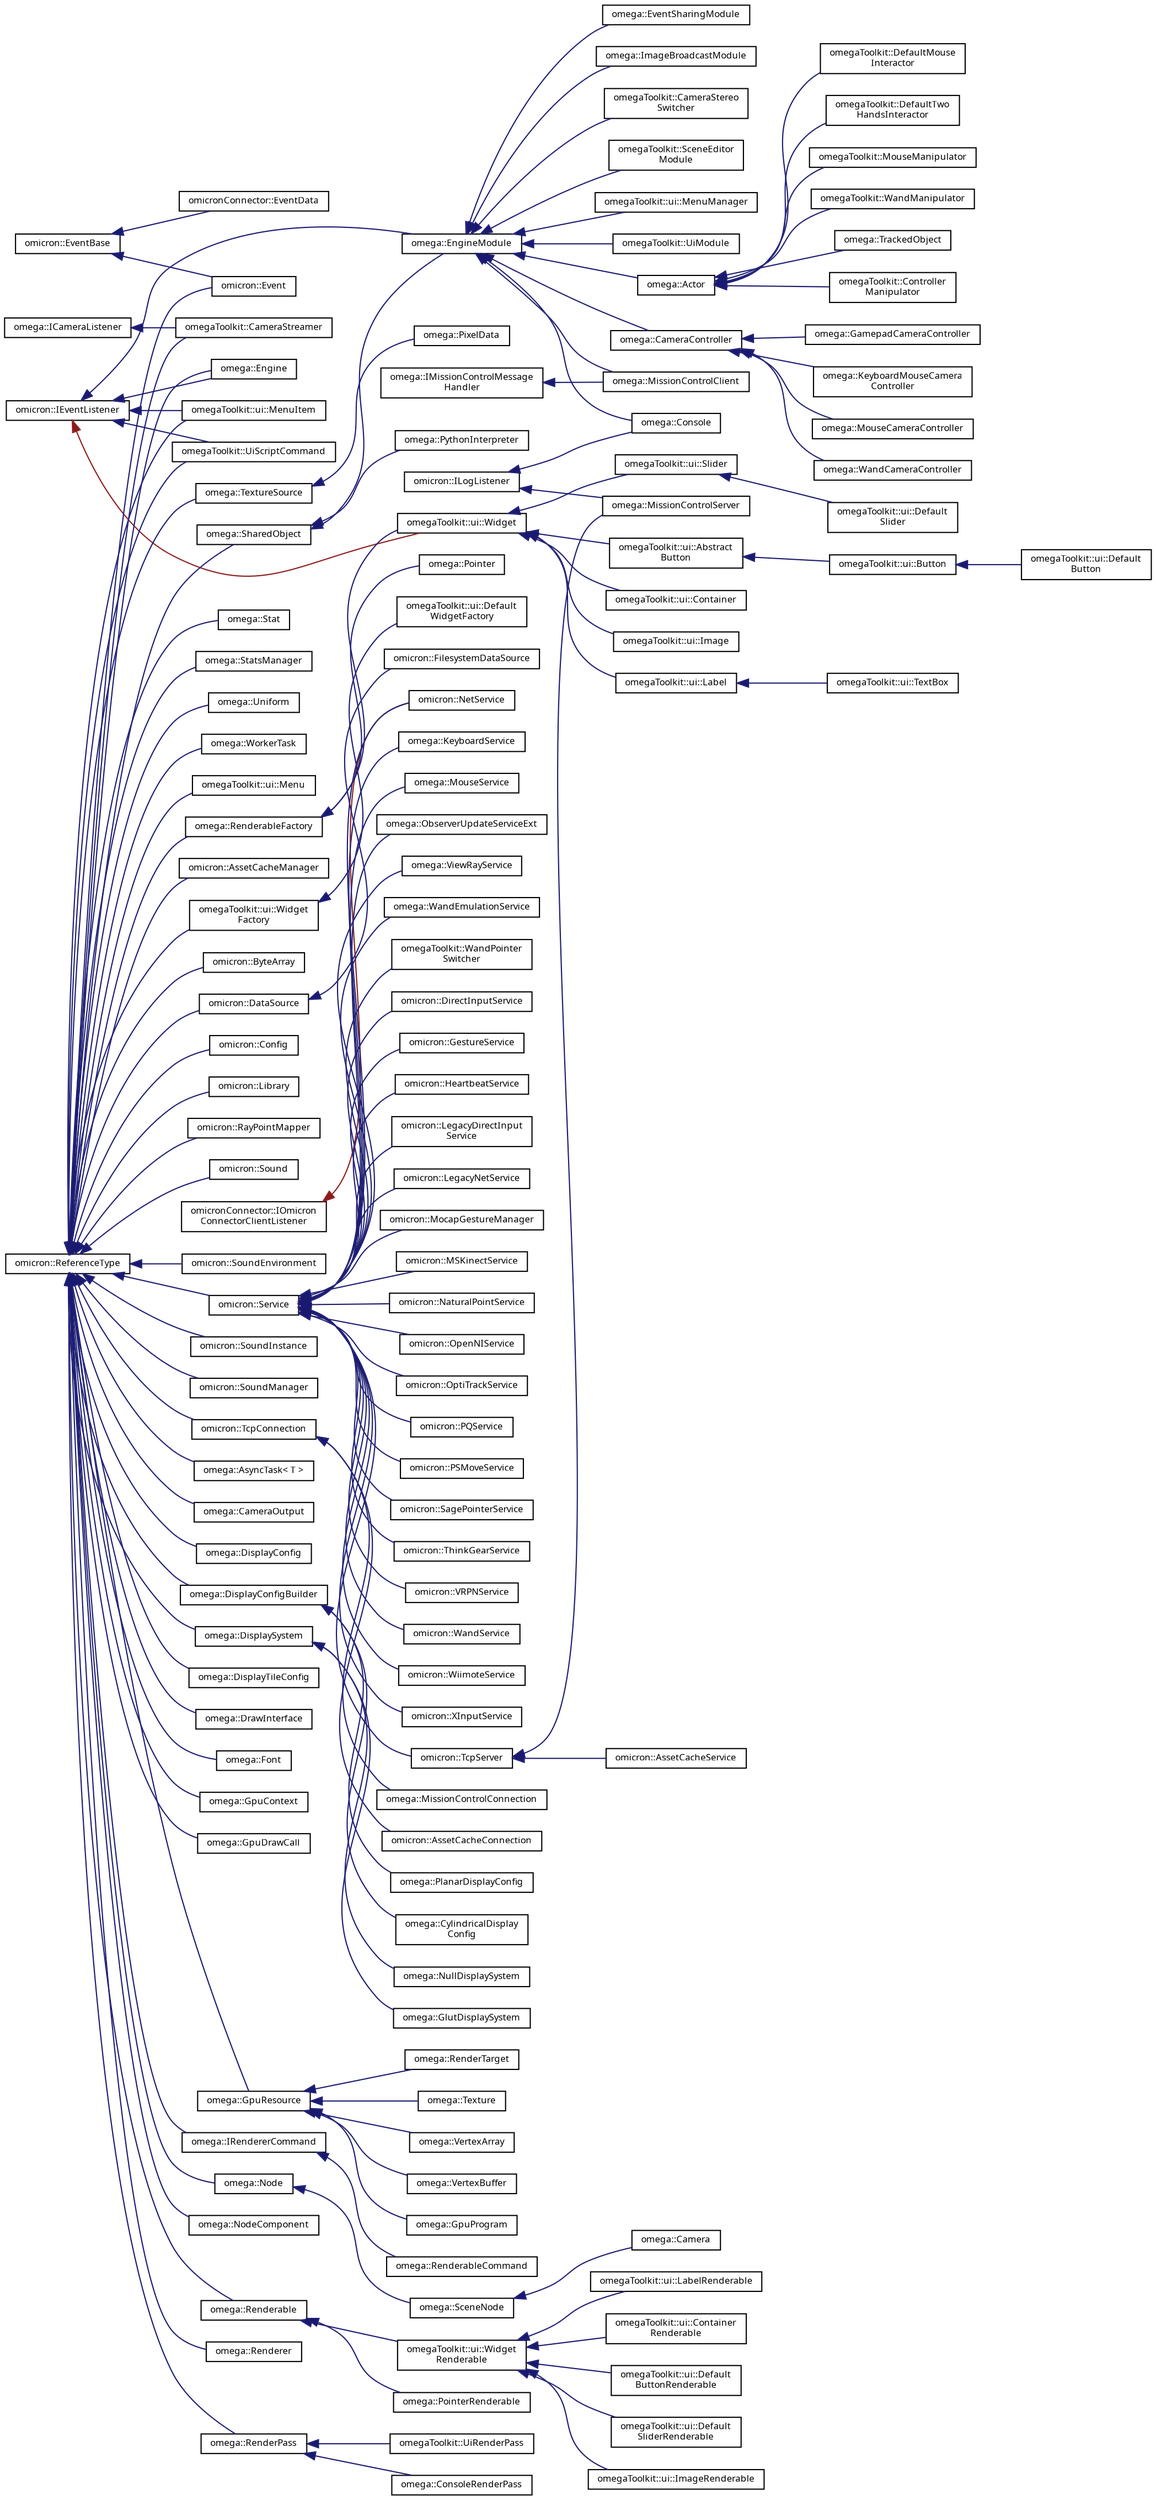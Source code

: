 digraph "Graphical Class Hierarchy"
{
  bgcolor="transparent";
  edge [fontname="FreeSans.ttf",fontsize="8",labelfontname="FreeSans.ttf",labelfontsize="8"];
  node [fontname="FreeSans.ttf",fontsize="8",shape=record];
  rankdir="LR";
  Node1 [label="omicron::EventBase",height=0.2,width=0.4,color="black",URL="$classomicron_1_1_event_base.html"];
  Node1 -> Node2 [dir="back",color="midnightblue",fontsize="8",style="solid",fontname="FreeSans.ttf"];
  Node2 [label="omicron::Event",height=0.2,width=0.4,color="black",URL="$classomicron_1_1_event.html",tooltip="Events are generated by Service instances. "];
  Node1 -> Node3 [dir="back",color="midnightblue",fontsize="8",style="solid",fontname="FreeSans.ttf"];
  Node3 [label="omicronConnector::EventData",height=0.2,width=0.4,color="black",URL="$structomicron_connector_1_1_event_data.html"];
  Node4 [label="omega::ICameraListener",height=0.2,width=0.4,color="black",URL="$classomega_1_1_i_camera_listener.html",tooltip="Implements a listener that can be attached to cameras to listen to draw methods. "];
  Node4 -> Node5 [dir="back",color="midnightblue",fontsize="8",style="solid",fontname="FreeSans.ttf"];
  Node5 [label="omegaToolkit::CameraStreamer",height=0.2,width=0.4,color="black",URL="$classomega_toolkit_1_1_camera_streamer.html",tooltip="A camera listener that uses plug-ins to encode rendered frames into video streams. "];
  Node6 [label="omicron::IEventListener",height=0.2,width=0.4,color="black",URL="$classomicron_1_1_i_event_listener.html",tooltip="The IEventListener interface is implemented by objects that can receive and process events..."];
  Node6 -> Node7 [dir="back",color="midnightblue",fontsize="8",style="solid",fontname="FreeSans.ttf"];
  Node7 [label="omega::Engine",height=0.2,width=0.4,color="black",URL="$classomega_1_1_engine.html",tooltip="The omegalib Engine is the core runtime component of omegalib. "];
  Node6 -> Node8 [dir="back",color="midnightblue",fontsize="8",style="solid",fontname="FreeSans.ttf"];
  Node8 [label="omega::EngineModule",height=0.2,width=0.4,color="black",URL="$classomega_1_1_engine_module.html",tooltip="Base class for engine modules Engine modules are classes that can be attached to the engine and recei..."];
  Node8 -> Node9 [dir="back",color="midnightblue",fontsize="8",style="solid",fontname="FreeSans.ttf"];
  Node9 [label="omega::Actor",height=0.2,width=0.4,color="black",URL="$classomega_1_1_actor.html",tooltip="A specialied EngineModule used to control objects in a scene and define custom behaviors. "];
  Node9 -> Node10 [dir="back",color="midnightblue",fontsize="8",style="solid",fontname="FreeSans.ttf"];
  Node10 [label="omega::TrackedObject",height=0.2,width=0.4,color="black",URL="$classomega_1_1_tracked_object.html",tooltip="Implements an Actor that sets the position and orientation of a scene node based on a events generate..."];
  Node9 -> Node11 [dir="back",color="midnightblue",fontsize="8",style="solid",fontname="FreeSans.ttf"];
  Node11 [label="omegaToolkit::Controller\lManipulator",height=0.2,width=0.4,color="black",URL="$classomega_toolkit_1_1_controller_manipulator.html"];
  Node9 -> Node12 [dir="back",color="midnightblue",fontsize="8",style="solid",fontname="FreeSans.ttf"];
  Node12 [label="omegaToolkit::DefaultMouse\lInteractor",height=0.2,width=0.4,color="black",URL="$classomega_toolkit_1_1_default_mouse_interactor.html"];
  Node9 -> Node13 [dir="back",color="midnightblue",fontsize="8",style="solid",fontname="FreeSans.ttf"];
  Node13 [label="omegaToolkit::DefaultTwo\lHandsInteractor",height=0.2,width=0.4,color="black",URL="$classomega_toolkit_1_1_default_two_hands_interactor.html"];
  Node9 -> Node14 [dir="back",color="midnightblue",fontsize="8",style="solid",fontname="FreeSans.ttf"];
  Node14 [label="omegaToolkit::MouseManipulator",height=0.2,width=0.4,color="black",URL="$classomega_toolkit_1_1_mouse_manipulator.html"];
  Node9 -> Node15 [dir="back",color="midnightblue",fontsize="8",style="solid",fontname="FreeSans.ttf"];
  Node15 [label="omegaToolkit::WandManipulator",height=0.2,width=0.4,color="black",URL="$classomega_toolkit_1_1_wand_manipulator.html",tooltip="Implements a wand node manipulator. "];
  Node8 -> Node16 [dir="back",color="midnightblue",fontsize="8",style="solid",fontname="FreeSans.ttf"];
  Node16 [label="omega::CameraController",height=0.2,width=0.4,color="black",URL="$classomega_1_1_camera_controller.html"];
  Node16 -> Node17 [dir="back",color="midnightblue",fontsize="8",style="solid",fontname="FreeSans.ttf"];
  Node17 [label="omega::GamepadCameraController",height=0.2,width=0.4,color="black",URL="$classomega_1_1_gamepad_camera_controller.html"];
  Node16 -> Node18 [dir="back",color="midnightblue",fontsize="8",style="solid",fontname="FreeSans.ttf"];
  Node18 [label="omega::KeyboardMouseCamera\lController",height=0.2,width=0.4,color="black",URL="$classomega_1_1_keyboard_mouse_camera_controller.html",tooltip="Implements a camera controller using mouse and keyboard in FPS style: WASD keys are used to move..."];
  Node16 -> Node19 [dir="back",color="midnightblue",fontsize="8",style="solid",fontname="FreeSans.ttf"];
  Node19 [label="omega::MouseCameraController",height=0.2,width=0.4,color="black",URL="$classomega_1_1_mouse_camera_controller.html"];
  Node16 -> Node20 [dir="back",color="midnightblue",fontsize="8",style="solid",fontname="FreeSans.ttf"];
  Node20 [label="omega::WandCameraController",height=0.2,width=0.4,color="black",URL="$classomega_1_1_wand_camera_controller.html"];
  Node8 -> Node21 [dir="back",color="midnightblue",fontsize="8",style="solid",fontname="FreeSans.ttf"];
  Node21 [label="omega::Console",height=0.2,width=0.4,color="black",URL="$classomega_1_1_console.html"];
  Node8 -> Node22 [dir="back",color="midnightblue",fontsize="8",style="solid",fontname="FreeSans.ttf"];
  Node22 [label="omega::EventSharingModule",height=0.2,width=0.4,color="black",URL="$classomega_1_1_event_sharing_module.html"];
  Node8 -> Node23 [dir="back",color="midnightblue",fontsize="8",style="solid",fontname="FreeSans.ttf"];
  Node23 [label="omega::ImageBroadcastModule",height=0.2,width=0.4,color="black",URL="$classomega_1_1_image_broadcast_module.html"];
  Node8 -> Node24 [dir="back",color="midnightblue",fontsize="8",style="solid",fontname="FreeSans.ttf"];
  Node24 [label="omega::MissionControlClient",height=0.2,width=0.4,color="black",URL="$classomega_1_1_mission_control_client.html"];
  Node8 -> Node25 [dir="back",color="midnightblue",fontsize="8",style="solid",fontname="FreeSans.ttf"];
  Node25 [label="omegaToolkit::CameraStereo\lSwitcher",height=0.2,width=0.4,color="black",URL="$classomega_toolkit_1_1_camera_stereo_switcher.html",tooltip="A module that switches an application stereo mode on or off based on it&#39;s tracker position and orient..."];
  Node8 -> Node26 [dir="back",color="midnightblue",fontsize="8",style="solid",fontname="FreeSans.ttf"];
  Node26 [label="omegaToolkit::SceneEditor\lModule",height=0.2,width=0.4,color="black",URL="$classomega_toolkit_1_1_scene_editor_module.html"];
  Node8 -> Node27 [dir="back",color="midnightblue",fontsize="8",style="solid",fontname="FreeSans.ttf"];
  Node27 [label="omegaToolkit::ui::MenuManager",height=0.2,width=0.4,color="black",URL="$classomega_toolkit_1_1ui_1_1_menu_manager.html"];
  Node8 -> Node28 [dir="back",color="midnightblue",fontsize="8",style="solid",fontname="FreeSans.ttf"];
  Node28 [label="omegaToolkit::UiModule",height=0.2,width=0.4,color="black",URL="$classomega_toolkit_1_1_ui_module.html"];
  Node6 -> Node29 [dir="back",color="midnightblue",fontsize="8",style="solid",fontname="FreeSans.ttf"];
  Node29 [label="omegaToolkit::ui::MenuItem",height=0.2,width=0.4,color="black",URL="$classomega_toolkit_1_1ui_1_1_menu_item.html"];
  Node6 -> Node30 [dir="back",color="firebrick4",fontsize="8",style="solid",fontname="FreeSans.ttf"];
  Node30 [label="omegaToolkit::ui::Widget",height=0.2,width=0.4,color="black",URL="$classomega_toolkit_1_1ui_1_1_widget.html"];
  Node30 -> Node31 [dir="back",color="midnightblue",fontsize="8",style="solid",fontname="FreeSans.ttf"];
  Node31 [label="omegaToolkit::ui::Abstract\lButton",height=0.2,width=0.4,color="black",URL="$classomega_toolkit_1_1ui_1_1_abstract_button.html"];
  Node31 -> Node32 [dir="back",color="midnightblue",fontsize="8",style="solid",fontname="FreeSans.ttf"];
  Node32 [label="omegaToolkit::ui::Button",height=0.2,width=0.4,color="black",URL="$classomega_toolkit_1_1ui_1_1_button.html"];
  Node32 -> Node33 [dir="back",color="midnightblue",fontsize="8",style="solid",fontname="FreeSans.ttf"];
  Node33 [label="omegaToolkit::ui::Default\lButton",height=0.2,width=0.4,color="black",URL="$classomega_toolkit_1_1ui_1_1_default_button.html"];
  Node30 -> Node34 [dir="back",color="midnightblue",fontsize="8",style="solid",fontname="FreeSans.ttf"];
  Node34 [label="omegaToolkit::ui::Container",height=0.2,width=0.4,color="black",URL="$classomega_toolkit_1_1ui_1_1_container.html"];
  Node30 -> Node35 [dir="back",color="midnightblue",fontsize="8",style="solid",fontname="FreeSans.ttf"];
  Node35 [label="omegaToolkit::ui::Image",height=0.2,width=0.4,color="black",URL="$classomega_toolkit_1_1ui_1_1_image.html"];
  Node30 -> Node36 [dir="back",color="midnightblue",fontsize="8",style="solid",fontname="FreeSans.ttf"];
  Node36 [label="omegaToolkit::ui::Label",height=0.2,width=0.4,color="black",URL="$classomega_toolkit_1_1ui_1_1_label.html"];
  Node36 -> Node37 [dir="back",color="midnightblue",fontsize="8",style="solid",fontname="FreeSans.ttf"];
  Node37 [label="omegaToolkit::ui::TextBox",height=0.2,width=0.4,color="black",URL="$classomega_toolkit_1_1ui_1_1_text_box.html"];
  Node30 -> Node38 [dir="back",color="midnightblue",fontsize="8",style="solid",fontname="FreeSans.ttf"];
  Node38 [label="omegaToolkit::ui::Slider",height=0.2,width=0.4,color="black",URL="$classomega_toolkit_1_1ui_1_1_slider.html"];
  Node38 -> Node39 [dir="back",color="midnightblue",fontsize="8",style="solid",fontname="FreeSans.ttf"];
  Node39 [label="omegaToolkit::ui::Default\lSlider",height=0.2,width=0.4,color="black",URL="$classomega_toolkit_1_1ui_1_1_default_slider.html"];
  Node6 -> Node40 [dir="back",color="midnightblue",fontsize="8",style="solid",fontname="FreeSans.ttf"];
  Node40 [label="omegaToolkit::UiScriptCommand",height=0.2,width=0.4,color="black",URL="$classomega_toolkit_1_1_ui_script_command.html"];
  Node41 [label="omicron::ILogListener",height=0.2,width=0.4,color="black",URL="$classomicron_1_1_i_log_listener.html"];
  Node41 -> Node21 [dir="back",color="midnightblue",fontsize="8",style="solid",fontname="FreeSans.ttf"];
  Node41 -> Node42 [dir="back",color="midnightblue",fontsize="8",style="solid",fontname="FreeSans.ttf"];
  Node42 [label="omega::MissionControlServer",height=0.2,width=0.4,color="black",URL="$classomega_1_1_mission_control_server.html"];
  Node43 [label="omega::IMissionControlMessage\lHandler",height=0.2,width=0.4,color="black",URL="$classomega_1_1_i_mission_control_message_handler.html",tooltip="Interface for classes that handle mission control messages. "];
  Node43 -> Node24 [dir="back",color="midnightblue",fontsize="8",style="solid",fontname="FreeSans.ttf"];
  Node44 [label="omicronConnector::IOmicron\lConnectorClientListener",height=0.2,width=0.4,color="black",URL="$classomicron_connector_1_1_i_omicron_connector_client_listener.html"];
  Node44 -> Node45 [dir="back",color="firebrick4",fontsize="8",style="solid",fontname="FreeSans.ttf"];
  Node45 [label="omicron::NetService",height=0.2,width=0.4,color="black",URL="$classomicron_1_1_net_service.html"];
  Node46 [label="omicron::ReferenceType",height=0.2,width=0.4,color="black",URL="$classomicron_1_1_reference_type.html",tooltip="Implements a base class for reference-counted types. "];
  Node46 -> Node47 [dir="back",color="midnightblue",fontsize="8",style="solid",fontname="FreeSans.ttf"];
  Node47 [label="omega::AsyncTask\< T \>",height=0.2,width=0.4,color="black",URL="$classomega_1_1_async_task.html"];
  Node46 -> Node48 [dir="back",color="midnightblue",fontsize="8",style="solid",fontname="FreeSans.ttf"];
  Node48 [label="omega::CameraOutput",height=0.2,width=0.4,color="black",URL="$classomega_1_1_camera_output.html",tooltip="The Camera output class is used to simplify and optimize reading back   rendered frames to main memor..."];
  Node46 -> Node49 [dir="back",color="midnightblue",fontsize="8",style="solid",fontname="FreeSans.ttf"];
  Node49 [label="omega::DisplayConfig",height=0.2,width=0.4,color="black",URL="$classomega_1_1_display_config.html",tooltip="Stores omegalib display configuration data. "];
  Node46 -> Node50 [dir="back",color="midnightblue",fontsize="8",style="solid",fontname="FreeSans.ttf"];
  Node50 [label="omega::DisplayConfigBuilder",height=0.2,width=0.4,color="black",URL="$classomega_1_1_display_config_builder.html",tooltip="Interface for display configuration generators. "];
  Node50 -> Node51 [dir="back",color="midnightblue",fontsize="8",style="solid",fontname="FreeSans.ttf"];
  Node51 [label="omega::CylindricalDisplay\lConfig",height=0.2,width=0.4,color="black",URL="$classomega_1_1_cylindrical_display_config.html"];
  Node50 -> Node52 [dir="back",color="midnightblue",fontsize="8",style="solid",fontname="FreeSans.ttf"];
  Node52 [label="omega::PlanarDisplayConfig",height=0.2,width=0.4,color="black",URL="$classomega_1_1_planar_display_config.html"];
  Node46 -> Node53 [dir="back",color="midnightblue",fontsize="8",style="solid",fontname="FreeSans.ttf"];
  Node53 [label="omega::DisplaySystem",height=0.2,width=0.4,color="black",URL="$classomega_1_1_display_system.html"];
  Node53 -> Node54 [dir="back",color="midnightblue",fontsize="8",style="solid",fontname="FreeSans.ttf"];
  Node54 [label="omega::GlutDisplaySystem",height=0.2,width=0.4,color="black",URL="$classomega_1_1_glut_display_system.html",tooltip="Implements a display system based on GLUT, offering a single render window and mouse input support..."];
  Node53 -> Node55 [dir="back",color="midnightblue",fontsize="8",style="solid",fontname="FreeSans.ttf"];
  Node55 [label="omega::NullDisplaySystem",height=0.2,width=0.4,color="black",URL="$classomega_1_1_null_display_system.html",tooltip="Implements a basic &#39;empty&#39; display system that can be used to launch some applications in headless mo..."];
  Node46 -> Node56 [dir="back",color="midnightblue",fontsize="8",style="solid",fontname="FreeSans.ttf"];
  Node56 [label="omega::DisplayTileConfig",height=0.2,width=0.4,color="black",URL="$classomega_1_1_display_tile_config.html"];
  Node46 -> Node57 [dir="back",color="midnightblue",fontsize="8",style="solid",fontname="FreeSans.ttf"];
  Node57 [label="omega::DrawInterface",height=0.2,width=0.4,color="black",URL="$classomega_1_1_draw_interface.html"];
  Node46 -> Node7 [dir="back",color="midnightblue",fontsize="8",style="solid",fontname="FreeSans.ttf"];
  Node46 -> Node58 [dir="back",color="midnightblue",fontsize="8",style="solid",fontname="FreeSans.ttf"];
  Node58 [label="omega::Font",height=0.2,width=0.4,color="black",URL="$classomega_1_1_font.html"];
  Node46 -> Node59 [dir="back",color="midnightblue",fontsize="8",style="solid",fontname="FreeSans.ttf"];
  Node59 [label="omega::GpuContext",height=0.2,width=0.4,color="black",URL="$classomega_1_1_gpu_context.html",tooltip="A class managing all resources associated with a single GPU context. "];
  Node46 -> Node60 [dir="back",color="midnightblue",fontsize="8",style="solid",fontname="FreeSans.ttf"];
  Node60 [label="omega::GpuDrawCall",height=0.2,width=0.4,color="black",URL="$classomega_1_1_gpu_draw_call.html"];
  Node46 -> Node61 [dir="back",color="midnightblue",fontsize="8",style="solid",fontname="FreeSans.ttf"];
  Node61 [label="omega::GpuResource",height=0.2,width=0.4,color="black",URL="$classomega_1_1_gpu_resource.html"];
  Node61 -> Node62 [dir="back",color="midnightblue",fontsize="8",style="solid",fontname="FreeSans.ttf"];
  Node62 [label="omega::GpuProgram",height=0.2,width=0.4,color="black",URL="$classomega_1_1_gpu_program.html"];
  Node61 -> Node63 [dir="back",color="midnightblue",fontsize="8",style="solid",fontname="FreeSans.ttf"];
  Node63 [label="omega::RenderTarget",height=0.2,width=0.4,color="black",URL="$classomega_1_1_render_target.html"];
  Node61 -> Node64 [dir="back",color="midnightblue",fontsize="8",style="solid",fontname="FreeSans.ttf"];
  Node64 [label="omega::Texture",height=0.2,width=0.4,color="black",URL="$classomega_1_1_texture.html"];
  Node61 -> Node65 [dir="back",color="midnightblue",fontsize="8",style="solid",fontname="FreeSans.ttf"];
  Node65 [label="omega::VertexArray",height=0.2,width=0.4,color="black",URL="$classomega_1_1_vertex_array.html",tooltip="A collection of vertex buffers forming a complete vertex stream. "];
  Node61 -> Node66 [dir="back",color="midnightblue",fontsize="8",style="solid",fontname="FreeSans.ttf"];
  Node66 [label="omega::VertexBuffer",height=0.2,width=0.4,color="black",URL="$classomega_1_1_vertex_buffer.html",tooltip="A buffer containing per-vertex data. "];
  Node46 -> Node67 [dir="back",color="midnightblue",fontsize="8",style="solid",fontname="FreeSans.ttf"];
  Node67 [label="omega::IRendererCommand",height=0.2,width=0.4,color="black",URL="$classomega_1_1_i_renderer_command.html"];
  Node67 -> Node68 [dir="back",color="midnightblue",fontsize="8",style="solid",fontname="FreeSans.ttf"];
  Node68 [label="omega::RenderableCommand",height=0.2,width=0.4,color="black",URL="$structomega_1_1_renderable_command.html"];
  Node46 -> Node69 [dir="back",color="midnightblue",fontsize="8",style="solid",fontname="FreeSans.ttf"];
  Node69 [label="omega::Node",height=0.2,width=0.4,color="black",URL="$classomega_1_1_node.html",tooltip="Class representing a general-purpose node in an articulated scene graph. "];
  Node69 -> Node70 [dir="back",color="midnightblue",fontsize="8",style="solid",fontname="FreeSans.ttf"];
  Node70 [label="omega::SceneNode",height=0.2,width=0.4,color="black",URL="$classomega_1_1_scene_node.html",tooltip="Represents a node in the omegalib scene graph. "];
  Node70 -> Node71 [dir="back",color="midnightblue",fontsize="8",style="solid",fontname="FreeSans.ttf"];
  Node71 [label="omega::Camera",height=0.2,width=0.4,color="black",URL="$classomega_1_1_camera.html",tooltip="The Camera class handles information about a view transformation, head tracking and optional target b..."];
  Node46 -> Node72 [dir="back",color="midnightblue",fontsize="8",style="solid",fontname="FreeSans.ttf"];
  Node72 [label="omega::NodeComponent",height=0.2,width=0.4,color="black",URL="$classomega_1_1_node_component.html",tooltip="NodeComponent is the base class for objects that can be attached to a scene node. ..."];
  Node46 -> Node73 [dir="back",color="midnightblue",fontsize="8",style="solid",fontname="FreeSans.ttf"];
  Node73 [label="omega::Renderable",height=0.2,width=0.4,color="black",URL="$classomega_1_1_renderable.html"];
  Node73 -> Node74 [dir="back",color="midnightblue",fontsize="8",style="solid",fontname="FreeSans.ttf"];
  Node74 [label="omega::PointerRenderable",height=0.2,width=0.4,color="black",URL="$classomega_1_1_pointer_renderable.html"];
  Node73 -> Node75 [dir="back",color="midnightblue",fontsize="8",style="solid",fontname="FreeSans.ttf"];
  Node75 [label="omegaToolkit::ui::Widget\lRenderable",height=0.2,width=0.4,color="black",URL="$classomega_toolkit_1_1ui_1_1_widget_renderable.html"];
  Node75 -> Node76 [dir="back",color="midnightblue",fontsize="8",style="solid",fontname="FreeSans.ttf"];
  Node76 [label="omegaToolkit::ui::Container\lRenderable",height=0.2,width=0.4,color="black",URL="$classomega_toolkit_1_1ui_1_1_container_renderable.html"];
  Node75 -> Node77 [dir="back",color="midnightblue",fontsize="8",style="solid",fontname="FreeSans.ttf"];
  Node77 [label="omegaToolkit::ui::Default\lButtonRenderable",height=0.2,width=0.4,color="black",URL="$classomega_toolkit_1_1ui_1_1_default_button_renderable.html"];
  Node75 -> Node78 [dir="back",color="midnightblue",fontsize="8",style="solid",fontname="FreeSans.ttf"];
  Node78 [label="omegaToolkit::ui::Default\lSliderRenderable",height=0.2,width=0.4,color="black",URL="$classomega_toolkit_1_1ui_1_1_default_slider_renderable.html"];
  Node75 -> Node79 [dir="back",color="midnightblue",fontsize="8",style="solid",fontname="FreeSans.ttf"];
  Node79 [label="omegaToolkit::ui::ImageRenderable",height=0.2,width=0.4,color="black",URL="$classomega_toolkit_1_1ui_1_1_image_renderable.html"];
  Node75 -> Node80 [dir="back",color="midnightblue",fontsize="8",style="solid",fontname="FreeSans.ttf"];
  Node80 [label="omegaToolkit::ui::LabelRenderable",height=0.2,width=0.4,color="black",URL="$classomega_toolkit_1_1ui_1_1_label_renderable.html"];
  Node46 -> Node81 [dir="back",color="midnightblue",fontsize="8",style="solid",fontname="FreeSans.ttf"];
  Node81 [label="omega::RenderableFactory",height=0.2,width=0.4,color="black",URL="$classomega_1_1_renderable_factory.html",tooltip="Base class for objects that can create renderables. "];
  Node81 -> Node82 [dir="back",color="midnightblue",fontsize="8",style="solid",fontname="FreeSans.ttf"];
  Node82 [label="omega::Pointer",height=0.2,width=0.4,color="black",URL="$classomega_1_1_pointer.html"];
  Node81 -> Node30 [dir="back",color="midnightblue",fontsize="8",style="solid",fontname="FreeSans.ttf"];
  Node46 -> Node83 [dir="back",color="midnightblue",fontsize="8",style="solid",fontname="FreeSans.ttf"];
  Node83 [label="omega::Renderer",height=0.2,width=0.4,color="black",URL="$classomega_1_1_renderer.html",tooltip="The omegalib renderer is the entry point for all of omegalib rendering code. "];
  Node46 -> Node84 [dir="back",color="midnightblue",fontsize="8",style="solid",fontname="FreeSans.ttf"];
  Node84 [label="omega::RenderPass",height=0.2,width=0.4,color="black",URL="$classomega_1_1_render_pass.html",tooltip="The base class for classes that perform drawing on the render thread. "];
  Node84 -> Node85 [dir="back",color="midnightblue",fontsize="8",style="solid",fontname="FreeSans.ttf"];
  Node85 [label="omega::ConsoleRenderPass",height=0.2,width=0.4,color="black",URL="$classomega_1_1_console_render_pass.html"];
  Node84 -> Node86 [dir="back",color="midnightblue",fontsize="8",style="solid",fontname="FreeSans.ttf"];
  Node86 [label="omegaToolkit::UiRenderPass",height=0.2,width=0.4,color="black",URL="$classomega_toolkit_1_1_ui_render_pass.html"];
  Node46 -> Node87 [dir="back",color="midnightblue",fontsize="8",style="solid",fontname="FreeSans.ttf"];
  Node87 [label="omega::SharedObject",height=0.2,width=0.4,color="black",URL="$classomega_1_1_shared_object.html"];
  Node87 -> Node8 [dir="back",color="midnightblue",fontsize="8",style="solid",fontname="FreeSans.ttf"];
  Node87 -> Node88 [dir="back",color="midnightblue",fontsize="8",style="solid",fontname="FreeSans.ttf"];
  Node88 [label="omega::PythonInterpreter",height=0.2,width=0.4,color="black",URL="$classomega_1_1_python_interpreter.html"];
  Node46 -> Node89 [dir="back",color="midnightblue",fontsize="8",style="solid",fontname="FreeSans.ttf"];
  Node89 [label="omega::Stat",height=0.2,width=0.4,color="black",URL="$classomega_1_1_stat.html"];
  Node46 -> Node90 [dir="back",color="midnightblue",fontsize="8",style="solid",fontname="FreeSans.ttf"];
  Node90 [label="omega::StatsManager",height=0.2,width=0.4,color="black",URL="$classomega_1_1_stats_manager.html"];
  Node46 -> Node91 [dir="back",color="midnightblue",fontsize="8",style="solid",fontname="FreeSans.ttf"];
  Node91 [label="omega::TextureSource",height=0.2,width=0.4,color="black",URL="$classomega_1_1_texture_source.html"];
  Node91 -> Node92 [dir="back",color="midnightblue",fontsize="8",style="solid",fontname="FreeSans.ttf"];
  Node92 [label="omega::PixelData",height=0.2,width=0.4,color="black",URL="$classomega_1_1_pixel_data.html"];
  Node46 -> Node93 [dir="back",color="midnightblue",fontsize="8",style="solid",fontname="FreeSans.ttf"];
  Node93 [label="omega::Uniform",height=0.2,width=0.4,color="black",URL="$classomega_1_1_uniform.html",tooltip="A shader uniform. "];
  Node46 -> Node94 [dir="back",color="midnightblue",fontsize="8",style="solid",fontname="FreeSans.ttf"];
  Node94 [label="omega::WorkerTask",height=0.2,width=0.4,color="black",URL="$classomega_1_1_worker_task.html"];
  Node46 -> Node5 [dir="back",color="midnightblue",fontsize="8",style="solid",fontname="FreeSans.ttf"];
  Node46 -> Node95 [dir="back",color="midnightblue",fontsize="8",style="solid",fontname="FreeSans.ttf"];
  Node95 [label="omegaToolkit::ui::Menu",height=0.2,width=0.4,color="black",URL="$classomega_toolkit_1_1ui_1_1_menu.html"];
  Node46 -> Node29 [dir="back",color="midnightblue",fontsize="8",style="solid",fontname="FreeSans.ttf"];
  Node46 -> Node96 [dir="back",color="midnightblue",fontsize="8",style="solid",fontname="FreeSans.ttf"];
  Node96 [label="omegaToolkit::ui::Widget\lFactory",height=0.2,width=0.4,color="black",URL="$classomega_toolkit_1_1ui_1_1_widget_factory.html"];
  Node96 -> Node97 [dir="back",color="midnightblue",fontsize="8",style="solid",fontname="FreeSans.ttf"];
  Node97 [label="omegaToolkit::ui::Default\lWidgetFactory",height=0.2,width=0.4,color="black",URL="$classomega_toolkit_1_1ui_1_1_default_widget_factory.html"];
  Node46 -> Node40 [dir="back",color="midnightblue",fontsize="8",style="solid",fontname="FreeSans.ttf"];
  Node46 -> Node98 [dir="back",color="midnightblue",fontsize="8",style="solid",fontname="FreeSans.ttf"];
  Node98 [label="omicron::AssetCacheManager",height=0.2,width=0.4,color="black",URL="$classomicron_1_1_asset_cache_manager.html",tooltip="The asset cache manager connects to a remote cache service and synchronizes a list of files with it..."];
  Node46 -> Node99 [dir="back",color="midnightblue",fontsize="8",style="solid",fontname="FreeSans.ttf"];
  Node99 [label="omicron::ByteArray",height=0.2,width=0.4,color="black",URL="$structomicron_1_1_byte_array.html"];
  Node46 -> Node100 [dir="back",color="midnightblue",fontsize="8",style="solid",fontname="FreeSans.ttf"];
  Node100 [label="omicron::Config",height=0.2,width=0.4,color="black",URL="$classomicron_1_1_config.html"];
  Node46 -> Node101 [dir="back",color="midnightblue",fontsize="8",style="solid",fontname="FreeSans.ttf"];
  Node101 [label="omicron::DataSource",height=0.2,width=0.4,color="black",URL="$classomicron_1_1_data_source.html"];
  Node101 -> Node102 [dir="back",color="midnightblue",fontsize="8",style="solid",fontname="FreeSans.ttf"];
  Node102 [label="omicron::FilesystemDataSource",height=0.2,width=0.4,color="black",URL="$classomicron_1_1_filesystem_data_source.html"];
  Node46 -> Node2 [dir="back",color="midnightblue",fontsize="8",style="solid",fontname="FreeSans.ttf"];
  Node46 -> Node103 [dir="back",color="midnightblue",fontsize="8",style="solid",fontname="FreeSans.ttf"];
  Node103 [label="omicron::Library",height=0.2,width=0.4,color="black",URL="$classomicron_1_1_library.html",tooltip="A cross-platform object for accessyng dynamically-linked libraries. "];
  Node46 -> Node104 [dir="back",color="midnightblue",fontsize="8",style="solid",fontname="FreeSans.ttf"];
  Node104 [label="omicron::RayPointMapper",height=0.2,width=0.4,color="black",URL="$classomicron_1_1_ray_point_mapper.html"];
  Node46 -> Node105 [dir="back",color="midnightblue",fontsize="8",style="solid",fontname="FreeSans.ttf"];
  Node105 [label="omicron::Service",height=0.2,width=0.4,color="black",URL="$classomicron_1_1_service.html",tooltip="The base class for Services: a Service has code that is executed periodically (in the poll method) an..."];
  Node105 -> Node106 [dir="back",color="midnightblue",fontsize="8",style="solid",fontname="FreeSans.ttf"];
  Node106 [label="omega::KeyboardService",height=0.2,width=0.4,color="black",URL="$classomega_1_1_keyboard_service.html"];
  Node105 -> Node107 [dir="back",color="midnightblue",fontsize="8",style="solid",fontname="FreeSans.ttf"];
  Node107 [label="omega::MouseService",height=0.2,width=0.4,color="black",URL="$classomega_1_1_mouse_service.html"];
  Node105 -> Node108 [dir="back",color="midnightblue",fontsize="8",style="solid",fontname="FreeSans.ttf"];
  Node108 [label="omega::ObserverUpdateServiceExt",height=0.2,width=0.4,color="black",URL="$classomega_1_1_observer_update_service_ext.html"];
  Node105 -> Node109 [dir="back",color="midnightblue",fontsize="8",style="solid",fontname="FreeSans.ttf"];
  Node109 [label="omega::ViewRayService",height=0.2,width=0.4,color="black",URL="$classomega_1_1_view_ray_service.html",tooltip="Processes pointer events, converting their position to pixel coordinates and adding a view ray based ..."];
  Node105 -> Node110 [dir="back",color="midnightblue",fontsize="8",style="solid",fontname="FreeSans.ttf"];
  Node110 [label="omega::WandEmulationService",height=0.2,width=0.4,color="black",URL="$classomega_1_1_wand_emulation_service.html",tooltip="Emulates a VR system wand using mouse and keyboard. "];
  Node105 -> Node111 [dir="back",color="midnightblue",fontsize="8",style="solid",fontname="FreeSans.ttf"];
  Node111 [label="omegaToolkit::WandPointer\lSwitcher",height=0.2,width=0.4,color="black",URL="$classomega_toolkit_1_1_wand_pointer_switcher.html"];
  Node105 -> Node112 [dir="back",color="midnightblue",fontsize="8",style="solid",fontname="FreeSans.ttf"];
  Node112 [label="omicron::DirectInputService",height=0.2,width=0.4,color="black",URL="$classomicron_1_1_direct_input_service.html"];
  Node105 -> Node113 [dir="back",color="midnightblue",fontsize="8",style="solid",fontname="FreeSans.ttf"];
  Node113 [label="omicron::GestureService",height=0.2,width=0.4,color="black",URL="$classomicron_1_1_gesture_service.html"];
  Node105 -> Node114 [dir="back",color="midnightblue",fontsize="8",style="solid",fontname="FreeSans.ttf"];
  Node114 [label="omicron::HeartbeatService",height=0.2,width=0.4,color="black",URL="$classomicron_1_1_heartbeat_service.html",tooltip="HearthbeatService implements a very simple event service, that sends out update events at a predefine..."];
  Node105 -> Node115 [dir="back",color="midnightblue",fontsize="8",style="solid",fontname="FreeSans.ttf"];
  Node115 [label="omicron::LegacyDirectInput\lService",height=0.2,width=0.4,color="black",URL="$classomicron_1_1_legacy_direct_input_service.html"];
  Node105 -> Node116 [dir="back",color="midnightblue",fontsize="8",style="solid",fontname="FreeSans.ttf"];
  Node116 [label="omicron::LegacyNetService",height=0.2,width=0.4,color="black",URL="$classomicron_1_1_legacy_net_service.html"];
  Node105 -> Node117 [dir="back",color="midnightblue",fontsize="8",style="solid",fontname="FreeSans.ttf"];
  Node117 [label="omicron::MocapGestureManager",height=0.2,width=0.4,color="black",URL="$classomicron_1_1_mocap_gesture_manager.html"];
  Node105 -> Node118 [dir="back",color="midnightblue",fontsize="8",style="solid",fontname="FreeSans.ttf"];
  Node118 [label="omicron::MSKinectService",height=0.2,width=0.4,color="black",URL="$classomicron_1_1_m_s_kinect_service.html"];
  Node105 -> Node119 [dir="back",color="midnightblue",fontsize="8",style="solid",fontname="FreeSans.ttf"];
  Node119 [label="omicron::NaturalPointService",height=0.2,width=0.4,color="black",URL="$classomicron_1_1_natural_point_service.html"];
  Node105 -> Node45 [dir="back",color="midnightblue",fontsize="8",style="solid",fontname="FreeSans.ttf"];
  Node105 -> Node120 [dir="back",color="midnightblue",fontsize="8",style="solid",fontname="FreeSans.ttf"];
  Node120 [label="omicron::OpenNIService",height=0.2,width=0.4,color="black",URL="$classomicron_1_1_open_n_i_service.html"];
  Node105 -> Node121 [dir="back",color="midnightblue",fontsize="8",style="solid",fontname="FreeSans.ttf"];
  Node121 [label="omicron::OptiTrackService",height=0.2,width=0.4,color="black",URL="$classomicron_1_1_opti_track_service.html"];
  Node105 -> Node122 [dir="back",color="midnightblue",fontsize="8",style="solid",fontname="FreeSans.ttf"];
  Node122 [label="omicron::PQService",height=0.2,width=0.4,color="black",URL="$classomicron_1_1_p_q_service.html"];
  Node105 -> Node123 [dir="back",color="midnightblue",fontsize="8",style="solid",fontname="FreeSans.ttf"];
  Node123 [label="omicron::PSMoveService",height=0.2,width=0.4,color="black",URL="$classomicron_1_1_p_s_move_service.html",tooltip="HearthbeatService implements a very simple event service, that sends out update events at a predefine..."];
  Node105 -> Node124 [dir="back",color="midnightblue",fontsize="8",style="solid",fontname="FreeSans.ttf"];
  Node124 [label="omicron::SagePointerService",height=0.2,width=0.4,color="black",URL="$classomicron_1_1_sage_pointer_service.html",tooltip="Implements a service able to receive pointer updates from the SAGE pointer application. "];
  Node105 -> Node125 [dir="back",color="midnightblue",fontsize="8",style="solid",fontname="FreeSans.ttf"];
  Node125 [label="omicron::TcpServer",height=0.2,width=0.4,color="black",URL="$classomicron_1_1_tcp_server.html",tooltip="Implements a Tcp server. "];
  Node125 -> Node42 [dir="back",color="midnightblue",fontsize="8",style="solid",fontname="FreeSans.ttf"];
  Node125 -> Node126 [dir="back",color="midnightblue",fontsize="8",style="solid",fontname="FreeSans.ttf"];
  Node126 [label="omicron::AssetCacheService",height=0.2,width=0.4,color="black",URL="$classomicron_1_1_asset_cache_service.html",tooltip="The asset cache service manages a set of caches. "];
  Node105 -> Node127 [dir="back",color="midnightblue",fontsize="8",style="solid",fontname="FreeSans.ttf"];
  Node127 [label="omicron::ThinkGearService",height=0.2,width=0.4,color="black",URL="$classomicron_1_1_think_gear_service.html"];
  Node105 -> Node128 [dir="back",color="midnightblue",fontsize="8",style="solid",fontname="FreeSans.ttf"];
  Node128 [label="omicron::VRPNService",height=0.2,width=0.4,color="black",URL="$classomicron_1_1_v_r_p_n_service.html"];
  Node105 -> Node129 [dir="back",color="midnightblue",fontsize="8",style="solid",fontname="FreeSans.ttf"];
  Node129 [label="omicron::WandService",height=0.2,width=0.4,color="black",URL="$classomicron_1_1_wand_service.html"];
  Node105 -> Node130 [dir="back",color="midnightblue",fontsize="8",style="solid",fontname="FreeSans.ttf"];
  Node130 [label="omicron::WiimoteService",height=0.2,width=0.4,color="black",URL="$classomicron_1_1_wiimote_service.html",tooltip="Reads input data from Wii controllers. "];
  Node105 -> Node131 [dir="back",color="midnightblue",fontsize="8",style="solid",fontname="FreeSans.ttf"];
  Node131 [label="omicron::XInputService",height=0.2,width=0.4,color="black",URL="$classomicron_1_1_x_input_service.html"];
  Node46 -> Node132 [dir="back",color="midnightblue",fontsize="8",style="solid",fontname="FreeSans.ttf"];
  Node132 [label="omicron::Sound",height=0.2,width=0.4,color="black",URL="$classomicron_1_1_sound.html"];
  Node46 -> Node133 [dir="back",color="midnightblue",fontsize="8",style="solid",fontname="FreeSans.ttf"];
  Node133 [label="omicron::SoundEnvironment",height=0.2,width=0.4,color="black",URL="$classomicron_1_1_sound_environment.html"];
  Node46 -> Node134 [dir="back",color="midnightblue",fontsize="8",style="solid",fontname="FreeSans.ttf"];
  Node134 [label="omicron::SoundInstance",height=0.2,width=0.4,color="black",URL="$classomicron_1_1_sound_instance.html"];
  Node46 -> Node135 [dir="back",color="midnightblue",fontsize="8",style="solid",fontname="FreeSans.ttf"];
  Node135 [label="omicron::SoundManager",height=0.2,width=0.4,color="black",URL="$classomicron_1_1_sound_manager.html"];
  Node46 -> Node136 [dir="back",color="midnightblue",fontsize="8",style="solid",fontname="FreeSans.ttf"];
  Node136 [label="omicron::TcpConnection",height=0.2,width=0.4,color="black",URL="$classomicron_1_1_tcp_connection.html",tooltip="A TCP Connection. "];
  Node136 -> Node137 [dir="back",color="midnightblue",fontsize="8",style="solid",fontname="FreeSans.ttf"];
  Node137 [label="omega::MissionControlConnection",height=0.2,width=0.4,color="black",URL="$classomega_1_1_mission_control_connection.html"];
  Node136 -> Node138 [dir="back",color="midnightblue",fontsize="8",style="solid",fontname="FreeSans.ttf"];
  Node138 [label="omicron::AssetCacheConnection",height=0.2,width=0.4,color="black",URL="$classomicron_1_1_asset_cache_connection.html",tooltip="Represents a connection between the cache service and a remote cache manager. "];
}
